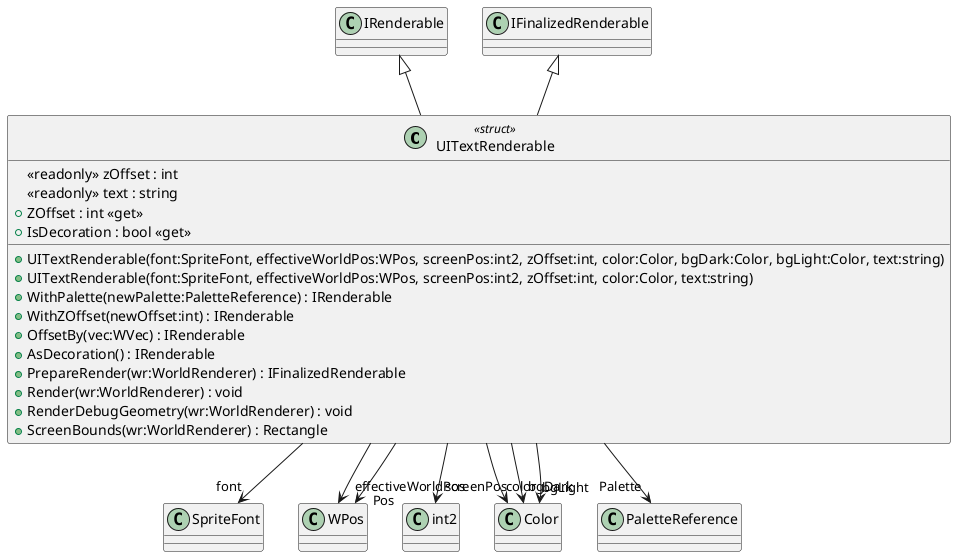 @startuml
class UITextRenderable <<struct>> {
    <<readonly>> zOffset : int
    <<readonly>> text : string
    + UITextRenderable(font:SpriteFont, effectiveWorldPos:WPos, screenPos:int2, zOffset:int, color:Color, bgDark:Color, bgLight:Color, text:string)
    + UITextRenderable(font:SpriteFont, effectiveWorldPos:WPos, screenPos:int2, zOffset:int, color:Color, text:string)
    + ZOffset : int <<get>>
    + IsDecoration : bool <<get>>
    + WithPalette(newPalette:PaletteReference) : IRenderable
    + WithZOffset(newOffset:int) : IRenderable
    + OffsetBy(vec:WVec) : IRenderable
    + AsDecoration() : IRenderable
    + PrepareRender(wr:WorldRenderer) : IFinalizedRenderable
    + Render(wr:WorldRenderer) : void
    + RenderDebugGeometry(wr:WorldRenderer) : void
    + ScreenBounds(wr:WorldRenderer) : Rectangle
}
IRenderable <|-- UITextRenderable
IFinalizedRenderable <|-- UITextRenderable
UITextRenderable --> "font" SpriteFont
UITextRenderable --> "effectiveWorldPos" WPos
UITextRenderable --> "screenPos" int2
UITextRenderable --> "color" Color
UITextRenderable --> "bgDark" Color
UITextRenderable --> "bgLight" Color
UITextRenderable --> "Pos" WPos
UITextRenderable --> "Palette" PaletteReference
@enduml
